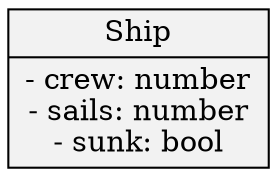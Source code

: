 digraph hierarchy {
node[shape=record,style=filled,fillcolor=gray95]
edge[dir="both", arrowtail="empty", arrowhead="empty", labeldistance="2.0"]
class0[label = "{ Ship|- crew: number\n- sails: number\n- sunk: bool\n}"]
}
